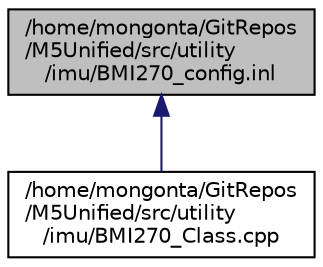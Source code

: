 digraph "/home/mongonta/GitRepos/M5Unified/src/utility/imu/BMI270_config.inl"
{
 // LATEX_PDF_SIZE
  edge [fontname="Helvetica",fontsize="10",labelfontname="Helvetica",labelfontsize="10"];
  node [fontname="Helvetica",fontsize="10",shape=record];
  Node1 [label="/home/mongonta/GitRepos\l/M5Unified/src/utility\l/imu/BMI270_config.inl",height=0.2,width=0.4,color="black", fillcolor="grey75", style="filled", fontcolor="black",tooltip=" "];
  Node1 -> Node2 [dir="back",color="midnightblue",fontsize="10",style="solid",fontname="Helvetica"];
  Node2 [label="/home/mongonta/GitRepos\l/M5Unified/src/utility\l/imu/BMI270_Class.cpp",height=0.2,width=0.4,color="black", fillcolor="white", style="filled",URL="$BMI270__Class_8cpp.html",tooltip=" "];
}
